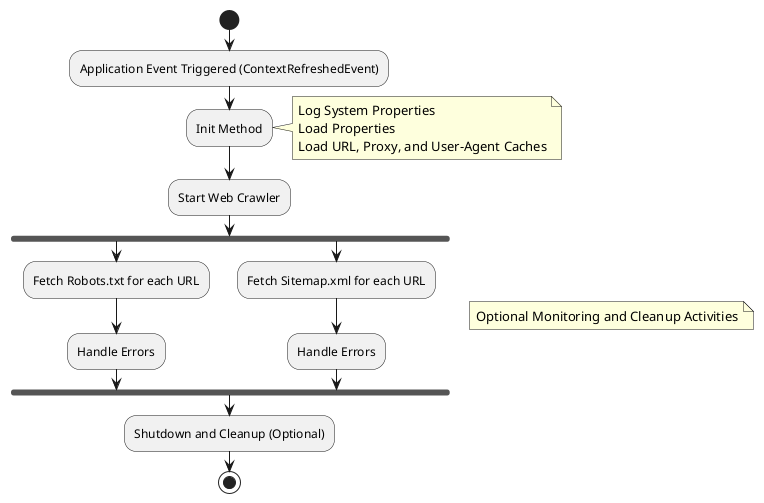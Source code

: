 @startuml

start

:Application Event Triggered (ContextRefreshedEvent);
:Init Method;
note right
  Log System Properties
  Load Properties
  Load URL, Proxy, and User-Agent Caches
end note

:Start Web Crawler;
fork
  :Fetch Robots.txt for each URL;
  :Handle Errors;
fork again
  :Fetch Sitemap.xml for each URL;
  :Handle Errors;
end fork

note right
  Optional Monitoring and Cleanup Activities
end note

:Shutdown and Cleanup (Optional);
stop

@enduml
